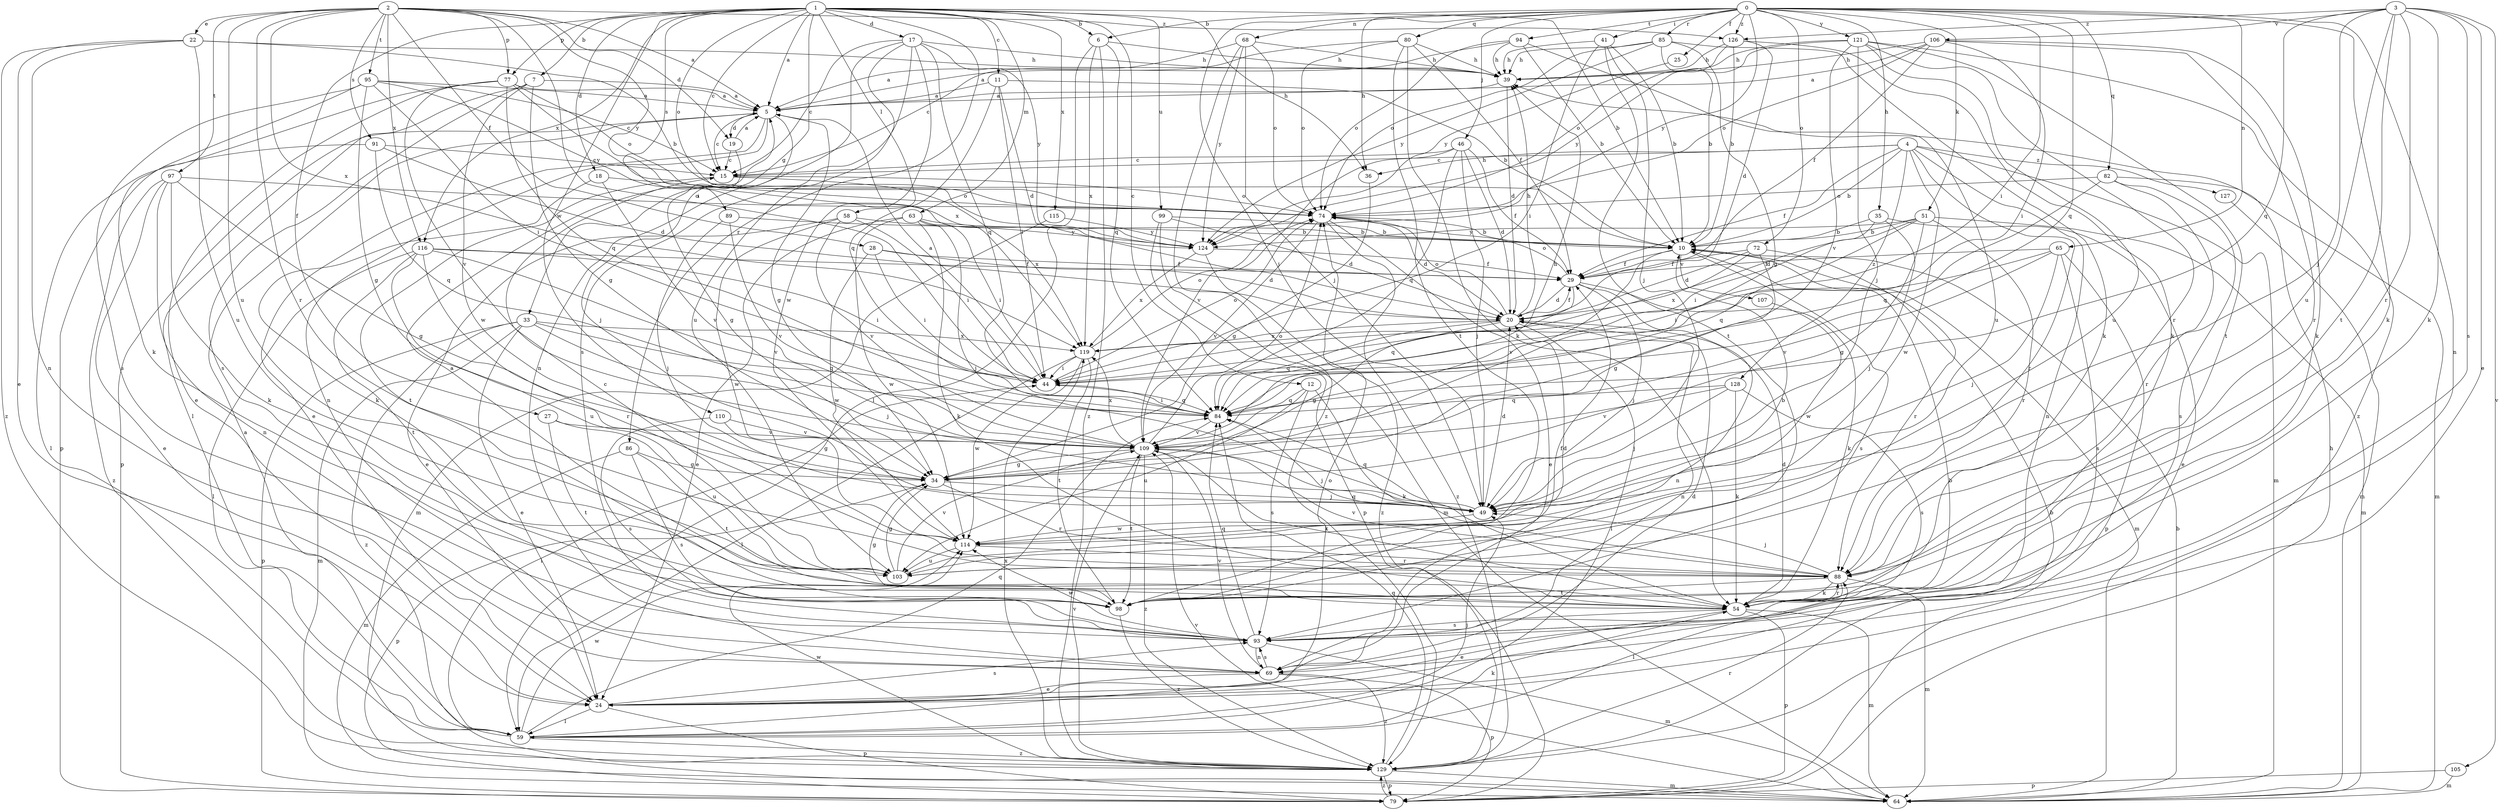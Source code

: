 strict digraph  {
0;
1;
2;
3;
4;
5;
6;
7;
10;
11;
12;
15;
17;
18;
19;
20;
22;
24;
25;
27;
28;
29;
33;
34;
35;
36;
39;
41;
44;
46;
49;
51;
54;
58;
59;
63;
64;
65;
68;
69;
72;
74;
77;
79;
80;
82;
84;
85;
86;
88;
89;
91;
93;
94;
95;
97;
98;
99;
103;
105;
106;
107;
109;
110;
114;
115;
116;
119;
121;
124;
126;
127;
128;
129;
0 -> 6  [label=b];
0 -> 25  [label=f];
0 -> 35  [label=h];
0 -> 36  [label=h];
0 -> 41  [label=i];
0 -> 44  [label=i];
0 -> 46  [label=j];
0 -> 49  [label=j];
0 -> 51  [label=k];
0 -> 54  [label=k];
0 -> 65  [label=n];
0 -> 68  [label=n];
0 -> 69  [label=n];
0 -> 72  [label=o];
0 -> 80  [label=q];
0 -> 82  [label=q];
0 -> 84  [label=q];
0 -> 85  [label=r];
0 -> 94  [label=t];
0 -> 121  [label=y];
0 -> 124  [label=y];
0 -> 126  [label=z];
1 -> 5  [label=a];
1 -> 6  [label=b];
1 -> 7  [label=b];
1 -> 10  [label=b];
1 -> 11  [label=c];
1 -> 12  [label=c];
1 -> 15  [label=c];
1 -> 17  [label=d];
1 -> 18  [label=d];
1 -> 27  [label=f];
1 -> 33  [label=g];
1 -> 36  [label=h];
1 -> 58  [label=l];
1 -> 63  [label=m];
1 -> 74  [label=o];
1 -> 77  [label=p];
1 -> 86  [label=r];
1 -> 89  [label=s];
1 -> 99  [label=u];
1 -> 110  [label=w];
1 -> 115  [label=x];
1 -> 116  [label=x];
2 -> 5  [label=a];
2 -> 19  [label=d];
2 -> 22  [label=e];
2 -> 28  [label=f];
2 -> 44  [label=i];
2 -> 77  [label=p];
2 -> 88  [label=r];
2 -> 91  [label=s];
2 -> 95  [label=t];
2 -> 97  [label=t];
2 -> 103  [label=u];
2 -> 116  [label=x];
2 -> 119  [label=x];
2 -> 124  [label=y];
2 -> 126  [label=z];
3 -> 24  [label=e];
3 -> 49  [label=j];
3 -> 54  [label=k];
3 -> 84  [label=q];
3 -> 88  [label=r];
3 -> 93  [label=s];
3 -> 98  [label=t];
3 -> 103  [label=u];
3 -> 105  [label=v];
3 -> 106  [label=v];
3 -> 126  [label=z];
4 -> 10  [label=b];
4 -> 15  [label=c];
4 -> 29  [label=f];
4 -> 36  [label=h];
4 -> 64  [label=m];
4 -> 69  [label=n];
4 -> 88  [label=r];
4 -> 114  [label=w];
4 -> 127  [label=z];
4 -> 128  [label=z];
5 -> 15  [label=c];
5 -> 19  [label=d];
5 -> 24  [label=e];
5 -> 34  [label=g];
5 -> 49  [label=j];
5 -> 69  [label=n];
5 -> 79  [label=p];
6 -> 39  [label=h];
6 -> 59  [label=l];
6 -> 84  [label=q];
6 -> 119  [label=x];
6 -> 129  [label=z];
7 -> 5  [label=a];
7 -> 34  [label=g];
7 -> 59  [label=l];
7 -> 93  [label=s];
7 -> 114  [label=w];
10 -> 29  [label=f];
10 -> 64  [label=m];
10 -> 93  [label=s];
10 -> 107  [label=v];
10 -> 109  [label=v];
11 -> 5  [label=a];
11 -> 10  [label=b];
11 -> 20  [label=d];
11 -> 44  [label=i];
11 -> 84  [label=q];
12 -> 54  [label=k];
12 -> 84  [label=q];
12 -> 93  [label=s];
12 -> 103  [label=u];
15 -> 74  [label=o];
15 -> 98  [label=t];
15 -> 119  [label=x];
17 -> 15  [label=c];
17 -> 39  [label=h];
17 -> 69  [label=n];
17 -> 84  [label=q];
17 -> 93  [label=s];
17 -> 103  [label=u];
17 -> 114  [label=w];
17 -> 124  [label=y];
18 -> 54  [label=k];
18 -> 74  [label=o];
18 -> 109  [label=v];
19 -> 5  [label=a];
19 -> 15  [label=c];
19 -> 34  [label=g];
20 -> 29  [label=f];
20 -> 34  [label=g];
20 -> 39  [label=h];
20 -> 59  [label=l];
20 -> 69  [label=n];
20 -> 74  [label=o];
20 -> 84  [label=q];
20 -> 119  [label=x];
22 -> 10  [label=b];
22 -> 24  [label=e];
22 -> 39  [label=h];
22 -> 69  [label=n];
22 -> 103  [label=u];
22 -> 129  [label=z];
24 -> 10  [label=b];
24 -> 59  [label=l];
24 -> 79  [label=p];
24 -> 93  [label=s];
25 -> 124  [label=y];
27 -> 98  [label=t];
27 -> 103  [label=u];
27 -> 109  [label=v];
28 -> 20  [label=d];
28 -> 29  [label=f];
28 -> 44  [label=i];
28 -> 114  [label=w];
29 -> 20  [label=d];
29 -> 49  [label=j];
29 -> 54  [label=k];
29 -> 69  [label=n];
29 -> 74  [label=o];
29 -> 84  [label=q];
33 -> 24  [label=e];
33 -> 49  [label=j];
33 -> 64  [label=m];
33 -> 79  [label=p];
33 -> 84  [label=q];
33 -> 119  [label=x];
33 -> 129  [label=z];
34 -> 49  [label=j];
34 -> 79  [label=p];
34 -> 88  [label=r];
35 -> 10  [label=b];
35 -> 24  [label=e];
35 -> 44  [label=i];
35 -> 49  [label=j];
36 -> 34  [label=g];
39 -> 5  [label=a];
39 -> 20  [label=d];
41 -> 10  [label=b];
41 -> 39  [label=h];
41 -> 44  [label=i];
41 -> 49  [label=j];
41 -> 98  [label=t];
44 -> 5  [label=a];
44 -> 74  [label=o];
44 -> 84  [label=q];
46 -> 15  [label=c];
46 -> 20  [label=d];
46 -> 29  [label=f];
46 -> 49  [label=j];
46 -> 84  [label=q];
46 -> 109  [label=v];
49 -> 20  [label=d];
49 -> 84  [label=q];
49 -> 114  [label=w];
51 -> 10  [label=b];
51 -> 20  [label=d];
51 -> 34  [label=g];
51 -> 64  [label=m];
51 -> 84  [label=q];
51 -> 88  [label=r];
51 -> 124  [label=y];
54 -> 5  [label=a];
54 -> 20  [label=d];
54 -> 24  [label=e];
54 -> 64  [label=m];
54 -> 79  [label=p];
54 -> 88  [label=r];
54 -> 93  [label=s];
58 -> 24  [label=e];
58 -> 44  [label=i];
58 -> 109  [label=v];
58 -> 114  [label=w];
58 -> 124  [label=y];
59 -> 5  [label=a];
59 -> 44  [label=i];
59 -> 49  [label=j];
59 -> 54  [label=k];
59 -> 74  [label=o];
59 -> 84  [label=q];
59 -> 114  [label=w];
59 -> 129  [label=z];
63 -> 10  [label=b];
63 -> 24  [label=e];
63 -> 44  [label=i];
63 -> 49  [label=j];
63 -> 54  [label=k];
63 -> 114  [label=w];
64 -> 10  [label=b];
64 -> 109  [label=v];
65 -> 29  [label=f];
65 -> 44  [label=i];
65 -> 49  [label=j];
65 -> 79  [label=p];
65 -> 93  [label=s];
65 -> 109  [label=v];
68 -> 15  [label=c];
68 -> 39  [label=h];
68 -> 49  [label=j];
68 -> 74  [label=o];
68 -> 124  [label=y];
68 -> 129  [label=z];
69 -> 20  [label=d];
69 -> 24  [label=e];
69 -> 79  [label=p];
69 -> 93  [label=s];
69 -> 109  [label=v];
69 -> 129  [label=z];
72 -> 20  [label=d];
72 -> 29  [label=f];
72 -> 34  [label=g];
72 -> 88  [label=r];
72 -> 119  [label=x];
74 -> 10  [label=b];
74 -> 20  [label=d];
74 -> 24  [label=e];
74 -> 109  [label=v];
74 -> 129  [label=z];
77 -> 5  [label=a];
77 -> 24  [label=e];
77 -> 74  [label=o];
77 -> 79  [label=p];
77 -> 84  [label=q];
77 -> 109  [label=v];
77 -> 119  [label=x];
79 -> 39  [label=h];
79 -> 129  [label=z];
80 -> 5  [label=a];
80 -> 29  [label=f];
80 -> 39  [label=h];
80 -> 54  [label=k];
80 -> 74  [label=o];
80 -> 98  [label=t];
82 -> 64  [label=m];
82 -> 74  [label=o];
82 -> 84  [label=q];
82 -> 88  [label=r];
82 -> 93  [label=s];
84 -> 44  [label=i];
84 -> 109  [label=v];
85 -> 10  [label=b];
85 -> 34  [label=g];
85 -> 39  [label=h];
85 -> 54  [label=k];
85 -> 74  [label=o];
85 -> 124  [label=y];
86 -> 34  [label=g];
86 -> 64  [label=m];
86 -> 93  [label=s];
86 -> 98  [label=t];
88 -> 49  [label=j];
88 -> 54  [label=k];
88 -> 59  [label=l];
88 -> 64  [label=m];
88 -> 84  [label=q];
88 -> 98  [label=t];
88 -> 109  [label=v];
89 -> 10  [label=b];
89 -> 49  [label=j];
89 -> 109  [label=v];
91 -> 15  [label=c];
91 -> 20  [label=d];
91 -> 59  [label=l];
91 -> 84  [label=q];
93 -> 64  [label=m];
93 -> 69  [label=n];
93 -> 84  [label=q];
93 -> 114  [label=w];
94 -> 5  [label=a];
94 -> 10  [label=b];
94 -> 39  [label=h];
94 -> 74  [label=o];
94 -> 103  [label=u];
95 -> 5  [label=a];
95 -> 15  [label=c];
95 -> 34  [label=g];
95 -> 44  [label=i];
95 -> 54  [label=k];
95 -> 93  [label=s];
95 -> 124  [label=y];
97 -> 24  [label=e];
97 -> 34  [label=g];
97 -> 54  [label=k];
97 -> 69  [label=n];
97 -> 74  [label=o];
97 -> 129  [label=z];
98 -> 29  [label=f];
98 -> 34  [label=g];
98 -> 129  [label=z];
99 -> 10  [label=b];
99 -> 20  [label=d];
99 -> 64  [label=m];
99 -> 79  [label=p];
103 -> 15  [label=c];
103 -> 20  [label=d];
103 -> 34  [label=g];
103 -> 109  [label=v];
105 -> 64  [label=m];
105 -> 79  [label=p];
106 -> 5  [label=a];
106 -> 29  [label=f];
106 -> 39  [label=h];
106 -> 44  [label=i];
106 -> 54  [label=k];
106 -> 74  [label=o];
106 -> 88  [label=r];
107 -> 114  [label=w];
109 -> 34  [label=g];
109 -> 39  [label=h];
109 -> 49  [label=j];
109 -> 54  [label=k];
109 -> 74  [label=o];
109 -> 98  [label=t];
109 -> 119  [label=x];
109 -> 129  [label=z];
110 -> 34  [label=g];
110 -> 93  [label=s];
110 -> 109  [label=v];
114 -> 10  [label=b];
114 -> 88  [label=r];
114 -> 103  [label=u];
115 -> 64  [label=m];
115 -> 124  [label=y];
116 -> 29  [label=f];
116 -> 44  [label=i];
116 -> 59  [label=l];
116 -> 88  [label=r];
116 -> 98  [label=t];
116 -> 103  [label=u];
116 -> 109  [label=v];
119 -> 44  [label=i];
119 -> 59  [label=l];
119 -> 74  [label=o];
119 -> 98  [label=t];
119 -> 114  [label=w];
121 -> 39  [label=h];
121 -> 49  [label=j];
121 -> 88  [label=r];
121 -> 98  [label=t];
121 -> 103  [label=u];
121 -> 109  [label=v];
121 -> 124  [label=y];
121 -> 129  [label=z];
124 -> 29  [label=f];
124 -> 119  [label=x];
124 -> 129  [label=z];
126 -> 10  [label=b];
126 -> 20  [label=d];
126 -> 39  [label=h];
126 -> 54  [label=k];
126 -> 74  [label=o];
127 -> 64  [label=m];
128 -> 49  [label=j];
128 -> 54  [label=k];
128 -> 84  [label=q];
128 -> 93  [label=s];
128 -> 109  [label=v];
129 -> 10  [label=b];
129 -> 64  [label=m];
129 -> 79  [label=p];
129 -> 84  [label=q];
129 -> 88  [label=r];
129 -> 109  [label=v];
129 -> 114  [label=w];
129 -> 119  [label=x];
}
